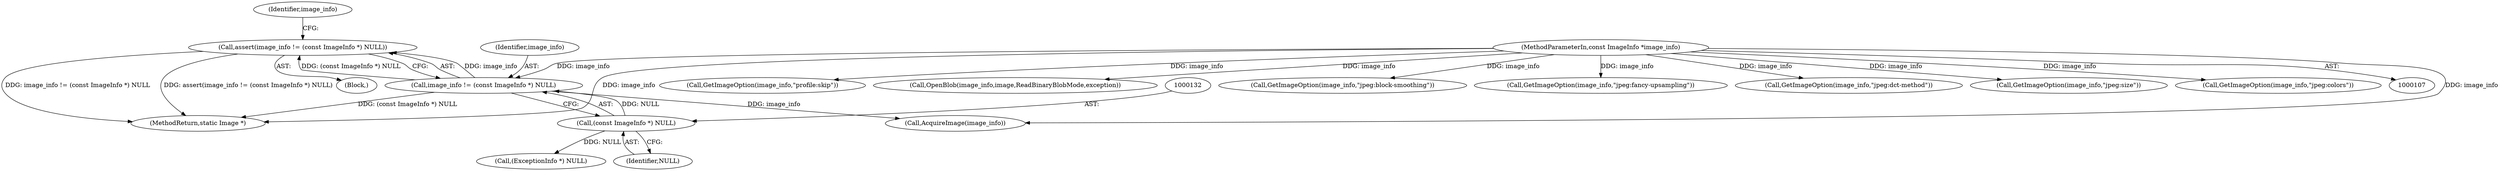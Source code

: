 digraph "0_ImageMagick_58cf5bf4fade82e3b510e8f3463a967278a3e410@API" {
"1000128" [label="(Call,assert(image_info != (const ImageInfo *) NULL))"];
"1000129" [label="(Call,image_info != (const ImageInfo *) NULL)"];
"1000108" [label="(MethodParameterIn,const ImageInfo *image_info)"];
"1000131" [label="(Call,(const ImageInfo *) NULL)"];
"1000128" [label="(Call,assert(image_info != (const ImageInfo *) NULL))"];
"1000320" [label="(Call,GetImageOption(image_info,\"profile:skip\"))"];
"1000179" [label="(Call,OpenBlob(image_info,image,ReadBinaryBlobMode,exception))"];
"1000697" [label="(Call,GetImageOption(image_info,\"jpeg:block-smoothing\"))"];
"1000806" [label="(Call,GetImageOption(image_info,\"jpeg:fancy-upsampling\"))"];
"1000131" [label="(Call,(const ImageInfo *) NULL)"];
"1000724" [label="(Call,GetImageOption(image_info,\"jpeg:dct-method\"))"];
"1000158" [label="(Call,(ExceptionInfo *) NULL)"];
"1000133" [label="(Identifier,NULL)"];
"1000108" [label="(MethodParameterIn,const ImageInfo *image_info)"];
"1000130" [label="(Identifier,image_info)"];
"1000490" [label="(Call,GetImageOption(image_info,\"jpeg:size\"))"];
"1000129" [label="(Call,image_info != (const ImageInfo *) NULL)"];
"1000137" [label="(Identifier,image_info)"];
"1000110" [label="(Block,)"];
"1000175" [label="(Call,AcquireImage(image_info))"];
"1001853" [label="(MethodReturn,static Image *)"];
"1000672" [label="(Call,GetImageOption(image_info,\"jpeg:colors\"))"];
"1000128" -> "1000110"  [label="AST: "];
"1000128" -> "1000129"  [label="CFG: "];
"1000129" -> "1000128"  [label="AST: "];
"1000137" -> "1000128"  [label="CFG: "];
"1000128" -> "1001853"  [label="DDG: image_info != (const ImageInfo *) NULL"];
"1000128" -> "1001853"  [label="DDG: assert(image_info != (const ImageInfo *) NULL)"];
"1000129" -> "1000128"  [label="DDG: image_info"];
"1000129" -> "1000128"  [label="DDG: (const ImageInfo *) NULL"];
"1000129" -> "1000131"  [label="CFG: "];
"1000130" -> "1000129"  [label="AST: "];
"1000131" -> "1000129"  [label="AST: "];
"1000129" -> "1001853"  [label="DDG: (const ImageInfo *) NULL"];
"1000108" -> "1000129"  [label="DDG: image_info"];
"1000131" -> "1000129"  [label="DDG: NULL"];
"1000129" -> "1000175"  [label="DDG: image_info"];
"1000108" -> "1000107"  [label="AST: "];
"1000108" -> "1001853"  [label="DDG: image_info"];
"1000108" -> "1000175"  [label="DDG: image_info"];
"1000108" -> "1000179"  [label="DDG: image_info"];
"1000108" -> "1000320"  [label="DDG: image_info"];
"1000108" -> "1000490"  [label="DDG: image_info"];
"1000108" -> "1000672"  [label="DDG: image_info"];
"1000108" -> "1000697"  [label="DDG: image_info"];
"1000108" -> "1000724"  [label="DDG: image_info"];
"1000108" -> "1000806"  [label="DDG: image_info"];
"1000131" -> "1000133"  [label="CFG: "];
"1000132" -> "1000131"  [label="AST: "];
"1000133" -> "1000131"  [label="AST: "];
"1000131" -> "1000158"  [label="DDG: NULL"];
}
